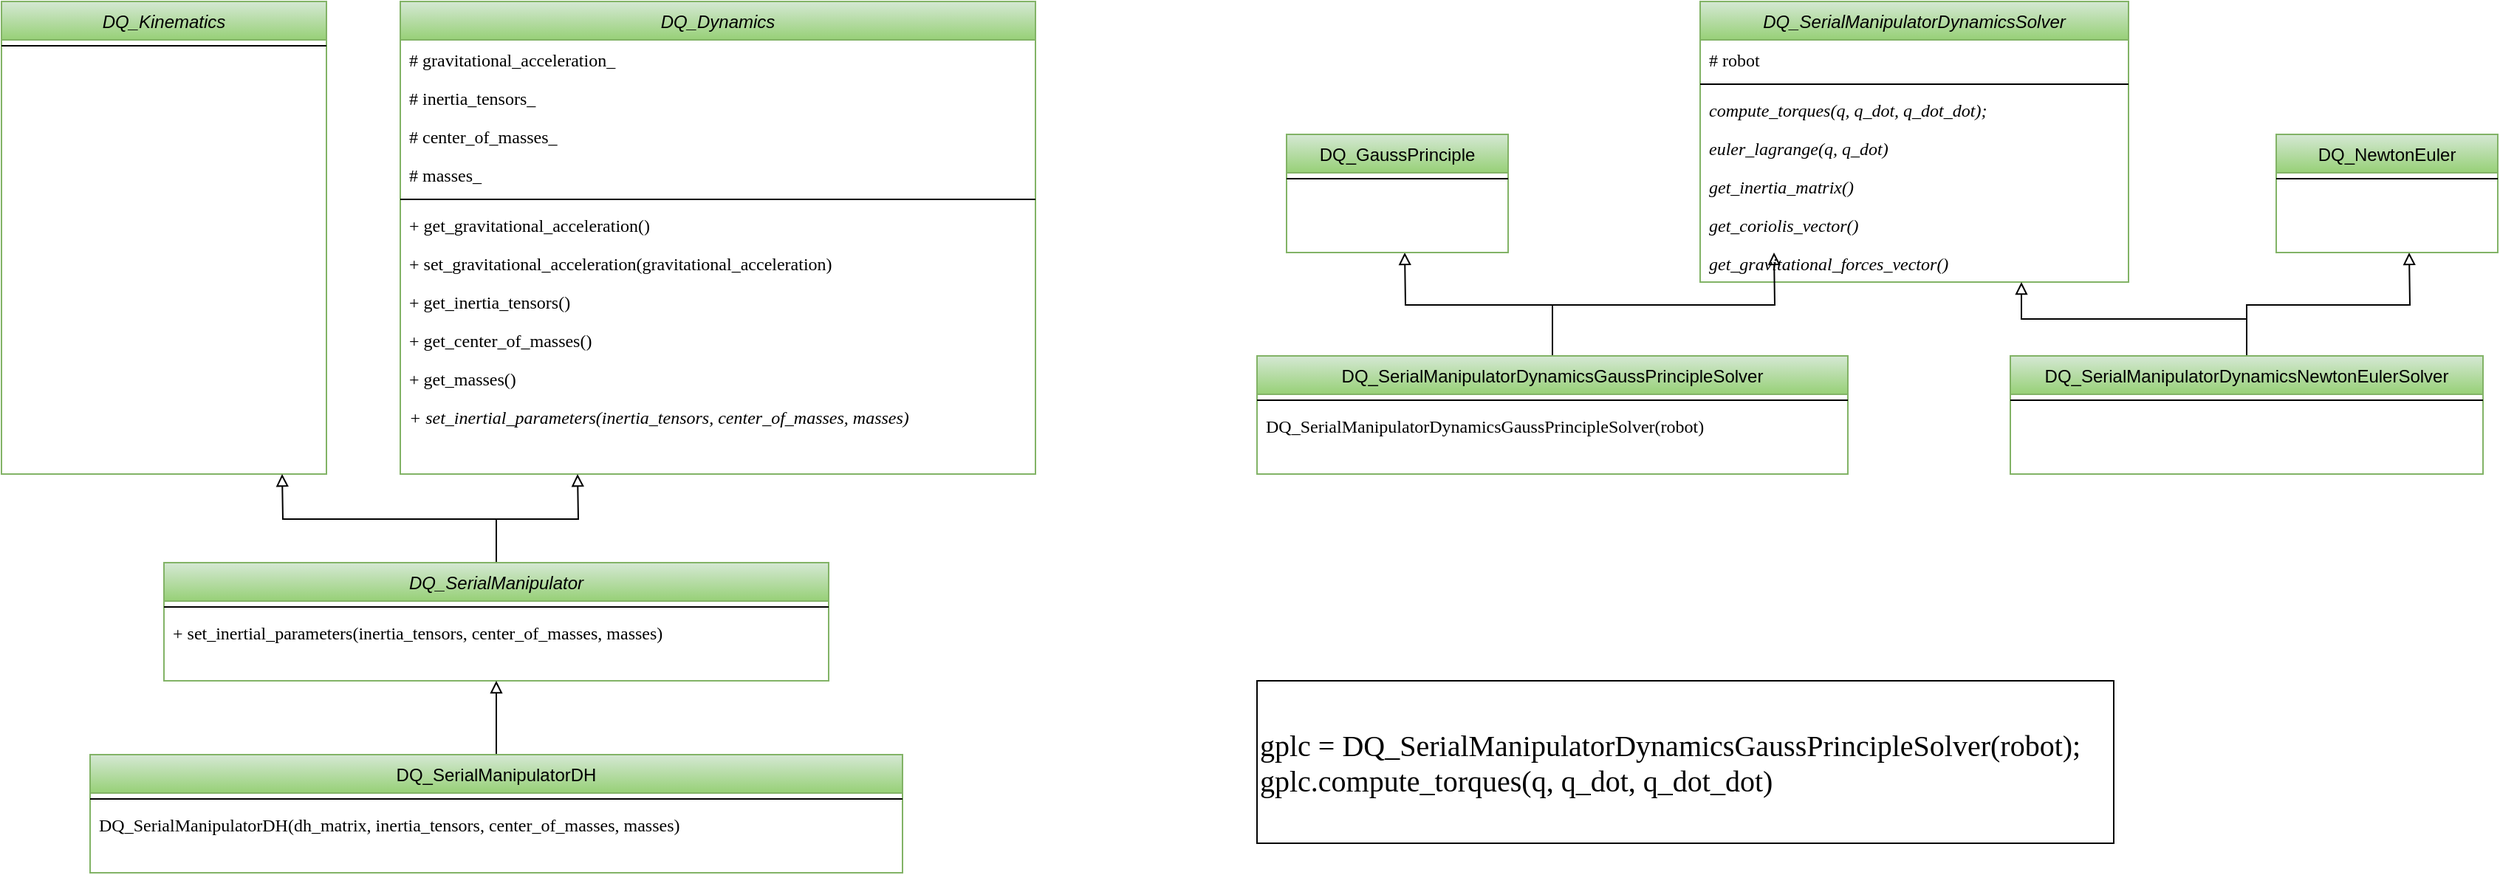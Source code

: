 <mxfile version="26.0.16">
  <diagram name="Page-1" id="CN8KXlb1iRXuwvM5C5oC">
    <mxGraphModel dx="2762" dy="940" grid="1" gridSize="10" guides="1" tooltips="1" connect="1" arrows="1" fold="1" page="1" pageScale="1" pageWidth="850" pageHeight="1100" math="0" shadow="0">
      <root>
        <mxCell id="0" />
        <mxCell id="1" parent="0" />
        <mxCell id="OsBLbfXyoSN7c7r9XEhY-1" value="DQ_SerialManipulatorDynamicsSolver" style="swimlane;fontStyle=2;align=center;verticalAlign=top;childLayout=stackLayout;horizontal=1;startSize=26;horizontalStack=0;resizeParent=1;resizeLast=0;collapsible=1;marginBottom=0;rounded=0;shadow=0;strokeWidth=1;fillColor=#d5e8d4;gradientColor=#97d077;strokeColor=#82b366;" vertex="1" parent="1">
          <mxGeometry x="1000" y="100" width="290" height="190" as="geometry">
            <mxRectangle x="230" y="140" width="160" height="26" as="alternateBounds" />
          </mxGeometry>
        </mxCell>
        <mxCell id="OsBLbfXyoSN7c7r9XEhY-82" value="# robot" style="text;align=left;verticalAlign=top;spacingLeft=4;spacingRight=4;overflow=hidden;rotatable=0;points=[[0,0.5],[1,0.5]];portConstraint=eastwest;fontFamily=Verdana;fontStyle=0;spacingTop=0;" vertex="1" parent="OsBLbfXyoSN7c7r9XEhY-1">
          <mxGeometry y="26" width="290" height="26" as="geometry" />
        </mxCell>
        <mxCell id="OsBLbfXyoSN7c7r9XEhY-2" value="" style="line;html=1;strokeWidth=1;align=left;verticalAlign=middle;spacingTop=-1;spacingLeft=3;spacingRight=3;rotatable=0;labelPosition=right;points=[];portConstraint=eastwest;" vertex="1" parent="OsBLbfXyoSN7c7r9XEhY-1">
          <mxGeometry y="52" width="290" height="8" as="geometry" />
        </mxCell>
        <mxCell id="OsBLbfXyoSN7c7r9XEhY-14" value="compute_torques(q, q_dot, q_dot_dot); &#xa;" style="text;align=left;verticalAlign=top;spacingLeft=4;spacingRight=4;overflow=hidden;rotatable=0;points=[[0,0.5],[1,0.5]];portConstraint=eastwest;fontFamily=Verdana;fontStyle=2;spacingTop=0;" vertex="1" parent="OsBLbfXyoSN7c7r9XEhY-1">
          <mxGeometry y="60" width="290" height="26" as="geometry" />
        </mxCell>
        <mxCell id="OsBLbfXyoSN7c7r9XEhY-15" value="euler_lagrange(q, q_dot)" style="text;align=left;verticalAlign=top;spacingLeft=4;spacingRight=4;overflow=hidden;rotatable=0;points=[[0,0.5],[1,0.5]];portConstraint=eastwest;fontFamily=Verdana;fontStyle=2;spacingTop=0;" vertex="1" parent="OsBLbfXyoSN7c7r9XEhY-1">
          <mxGeometry y="86" width="290" height="26" as="geometry" />
        </mxCell>
        <mxCell id="OsBLbfXyoSN7c7r9XEhY-16" value="get_inertia_matrix()" style="text;align=left;verticalAlign=top;spacingLeft=4;spacingRight=4;overflow=hidden;rotatable=0;points=[[0,0.5],[1,0.5]];portConstraint=eastwest;fontFamily=Verdana;fontStyle=2;spacingTop=0;" vertex="1" parent="OsBLbfXyoSN7c7r9XEhY-1">
          <mxGeometry y="112" width="290" height="26" as="geometry" />
        </mxCell>
        <mxCell id="OsBLbfXyoSN7c7r9XEhY-18" value="get_coriolis_vector()" style="text;align=left;verticalAlign=top;spacingLeft=4;spacingRight=4;overflow=hidden;rotatable=0;points=[[0,0.5],[1,0.5]];portConstraint=eastwest;fontFamily=Verdana;fontStyle=2;spacingTop=0;" vertex="1" parent="OsBLbfXyoSN7c7r9XEhY-1">
          <mxGeometry y="138" width="290" height="26" as="geometry" />
        </mxCell>
        <mxCell id="OsBLbfXyoSN7c7r9XEhY-17" value="get_gravitational_forces_vector()" style="text;align=left;verticalAlign=top;spacingLeft=4;spacingRight=4;overflow=hidden;rotatable=0;points=[[0,0.5],[1,0.5]];portConstraint=eastwest;fontFamily=Verdana;fontStyle=2;spacingTop=0;" vertex="1" parent="OsBLbfXyoSN7c7r9XEhY-1">
          <mxGeometry y="164" width="290" height="26" as="geometry" />
        </mxCell>
        <mxCell id="OsBLbfXyoSN7c7r9XEhY-27" style="edgeStyle=orthogonalEdgeStyle;rounded=0;orthogonalLoop=1;jettySize=auto;html=1;endArrow=block;endFill=0;" edge="1" parent="1" source="OsBLbfXyoSN7c7r9XEhY-20">
          <mxGeometry relative="1" as="geometry">
            <mxPoint x="1050" y="270" as="targetPoint" />
          </mxGeometry>
        </mxCell>
        <mxCell id="OsBLbfXyoSN7c7r9XEhY-33" style="edgeStyle=orthogonalEdgeStyle;rounded=0;orthogonalLoop=1;jettySize=auto;html=1;endArrow=block;endFill=0;" edge="1" parent="1" source="OsBLbfXyoSN7c7r9XEhY-20">
          <mxGeometry relative="1" as="geometry">
            <mxPoint x="800" y="270" as="targetPoint" />
          </mxGeometry>
        </mxCell>
        <mxCell id="OsBLbfXyoSN7c7r9XEhY-20" value="DQ_SerialManipulatorDynamicsGaussPrincipleSolver" style="swimlane;fontStyle=0;align=center;verticalAlign=top;childLayout=stackLayout;horizontal=1;startSize=26;horizontalStack=0;resizeParent=1;resizeLast=0;collapsible=1;marginBottom=0;rounded=0;shadow=0;strokeWidth=1;fillColor=#d5e8d4;gradientColor=#97d077;strokeColor=#82b366;" vertex="1" parent="1">
          <mxGeometry x="700" y="340" width="400" height="80" as="geometry">
            <mxRectangle x="230" y="140" width="160" height="26" as="alternateBounds" />
          </mxGeometry>
        </mxCell>
        <mxCell id="OsBLbfXyoSN7c7r9XEhY-21" value="" style="line;html=1;strokeWidth=1;align=left;verticalAlign=middle;spacingTop=-1;spacingLeft=3;spacingRight=3;rotatable=0;labelPosition=right;points=[];portConstraint=eastwest;" vertex="1" parent="OsBLbfXyoSN7c7r9XEhY-20">
          <mxGeometry y="26" width="400" height="8" as="geometry" />
        </mxCell>
        <mxCell id="OsBLbfXyoSN7c7r9XEhY-81" value="DQ_SerialManipulatorDynamicsGaussPrincipleSolver(robot)" style="text;align=left;verticalAlign=top;spacingLeft=4;spacingRight=4;overflow=hidden;rotatable=0;points=[[0,0.5],[1,0.5]];portConstraint=eastwest;fontFamily=Verdana;fontStyle=0;spacingTop=0;" vertex="1" parent="OsBLbfXyoSN7c7r9XEhY-20">
          <mxGeometry y="34" width="400" height="26" as="geometry" />
        </mxCell>
        <mxCell id="OsBLbfXyoSN7c7r9XEhY-30" style="edgeStyle=orthogonalEdgeStyle;rounded=0;orthogonalLoop=1;jettySize=auto;html=1;entryX=0.75;entryY=1;entryDx=0;entryDy=0;endArrow=block;endFill=0;" edge="1" parent="1" source="OsBLbfXyoSN7c7r9XEhY-28" target="OsBLbfXyoSN7c7r9XEhY-1">
          <mxGeometry relative="1" as="geometry" />
        </mxCell>
        <mxCell id="OsBLbfXyoSN7c7r9XEhY-36" style="edgeStyle=orthogonalEdgeStyle;rounded=0;orthogonalLoop=1;jettySize=auto;html=1;endArrow=block;endFill=0;" edge="1" parent="1" source="OsBLbfXyoSN7c7r9XEhY-28">
          <mxGeometry relative="1" as="geometry">
            <mxPoint x="1480" y="270" as="targetPoint" />
          </mxGeometry>
        </mxCell>
        <mxCell id="OsBLbfXyoSN7c7r9XEhY-28" value="DQ_SerialManipulatorDynamicsNewtonEulerSolver" style="swimlane;fontStyle=0;align=center;verticalAlign=top;childLayout=stackLayout;horizontal=1;startSize=26;horizontalStack=0;resizeParent=1;resizeLast=0;collapsible=1;marginBottom=0;rounded=0;shadow=0;strokeWidth=1;fillColor=#d5e8d4;gradientColor=#97d077;strokeColor=#82b366;" vertex="1" parent="1">
          <mxGeometry x="1210" y="340" width="320" height="80" as="geometry">
            <mxRectangle x="230" y="140" width="160" height="26" as="alternateBounds" />
          </mxGeometry>
        </mxCell>
        <mxCell id="OsBLbfXyoSN7c7r9XEhY-29" value="" style="line;html=1;strokeWidth=1;align=left;verticalAlign=middle;spacingTop=-1;spacingLeft=3;spacingRight=3;rotatable=0;labelPosition=right;points=[];portConstraint=eastwest;" vertex="1" parent="OsBLbfXyoSN7c7r9XEhY-28">
          <mxGeometry y="26" width="320" height="8" as="geometry" />
        </mxCell>
        <mxCell id="OsBLbfXyoSN7c7r9XEhY-31" value="DQ_GaussPrinciple" style="swimlane;fontStyle=0;align=center;verticalAlign=top;childLayout=stackLayout;horizontal=1;startSize=26;horizontalStack=0;resizeParent=1;resizeLast=0;collapsible=1;marginBottom=0;rounded=0;shadow=0;strokeWidth=1;fillColor=#d5e8d4;gradientColor=#97d077;strokeColor=#82b366;" vertex="1" parent="1">
          <mxGeometry x="720" y="190" width="150" height="80" as="geometry">
            <mxRectangle x="230" y="140" width="160" height="26" as="alternateBounds" />
          </mxGeometry>
        </mxCell>
        <mxCell id="OsBLbfXyoSN7c7r9XEhY-32" value="" style="line;html=1;strokeWidth=1;align=left;verticalAlign=middle;spacingTop=-1;spacingLeft=3;spacingRight=3;rotatable=0;labelPosition=right;points=[];portConstraint=eastwest;" vertex="1" parent="OsBLbfXyoSN7c7r9XEhY-31">
          <mxGeometry y="26" width="150" height="8" as="geometry" />
        </mxCell>
        <mxCell id="OsBLbfXyoSN7c7r9XEhY-34" value="DQ_NewtonEuler" style="swimlane;fontStyle=0;align=center;verticalAlign=top;childLayout=stackLayout;horizontal=1;startSize=26;horizontalStack=0;resizeParent=1;resizeLast=0;collapsible=1;marginBottom=0;rounded=0;shadow=0;strokeWidth=1;fillColor=#d5e8d4;gradientColor=#97d077;strokeColor=#82b366;" vertex="1" parent="1">
          <mxGeometry x="1390" y="190" width="150" height="80" as="geometry">
            <mxRectangle x="230" y="140" width="160" height="26" as="alternateBounds" />
          </mxGeometry>
        </mxCell>
        <mxCell id="OsBLbfXyoSN7c7r9XEhY-35" value="" style="line;html=1;strokeWidth=1;align=left;verticalAlign=middle;spacingTop=-1;spacingLeft=3;spacingRight=3;rotatable=0;labelPosition=right;points=[];portConstraint=eastwest;" vertex="1" parent="OsBLbfXyoSN7c7r9XEhY-34">
          <mxGeometry y="26" width="150" height="8" as="geometry" />
        </mxCell>
        <mxCell id="OsBLbfXyoSN7c7r9XEhY-37" value="DQ_Dynamics" style="swimlane;fontStyle=2;align=center;verticalAlign=top;childLayout=stackLayout;horizontal=1;startSize=26;horizontalStack=0;resizeParent=1;resizeLast=0;collapsible=1;marginBottom=0;rounded=0;shadow=0;strokeWidth=1;fillColor=#d5e8d4;gradientColor=#97d077;strokeColor=#82b366;" vertex="1" parent="1">
          <mxGeometry x="120" y="100" width="430" height="320" as="geometry">
            <mxRectangle x="230" y="140" width="160" height="26" as="alternateBounds" />
          </mxGeometry>
        </mxCell>
        <mxCell id="OsBLbfXyoSN7c7r9XEhY-47" value="# gravitational_acceleration_ " style="text;align=left;verticalAlign=top;spacingLeft=4;spacingRight=4;overflow=hidden;rotatable=0;points=[[0,0.5],[1,0.5]];portConstraint=eastwest;fontFamily=Verdana;fontStyle=0;spacingTop=0;" vertex="1" parent="OsBLbfXyoSN7c7r9XEhY-37">
          <mxGeometry y="26" width="430" height="26" as="geometry" />
        </mxCell>
        <mxCell id="OsBLbfXyoSN7c7r9XEhY-48" value="# inertia_tensors_" style="text;align=left;verticalAlign=top;spacingLeft=4;spacingRight=4;overflow=hidden;rotatable=0;points=[[0,0.5],[1,0.5]];portConstraint=eastwest;fontFamily=Verdana;fontStyle=0;spacingTop=0;" vertex="1" parent="OsBLbfXyoSN7c7r9XEhY-37">
          <mxGeometry y="52" width="430" height="26" as="geometry" />
        </mxCell>
        <mxCell id="OsBLbfXyoSN7c7r9XEhY-49" value="# center_of_masses_" style="text;align=left;verticalAlign=top;spacingLeft=4;spacingRight=4;overflow=hidden;rotatable=0;points=[[0,0.5],[1,0.5]];portConstraint=eastwest;fontFamily=Verdana;fontStyle=0;spacingTop=0;" vertex="1" parent="OsBLbfXyoSN7c7r9XEhY-37">
          <mxGeometry y="78" width="430" height="26" as="geometry" />
        </mxCell>
        <mxCell id="OsBLbfXyoSN7c7r9XEhY-50" value="# masses_" style="text;align=left;verticalAlign=top;spacingLeft=4;spacingRight=4;overflow=hidden;rotatable=0;points=[[0,0.5],[1,0.5]];portConstraint=eastwest;fontFamily=Verdana;fontStyle=0;spacingTop=0;" vertex="1" parent="OsBLbfXyoSN7c7r9XEhY-37">
          <mxGeometry y="104" width="430" height="26" as="geometry" />
        </mxCell>
        <mxCell id="OsBLbfXyoSN7c7r9XEhY-38" value="" style="line;html=1;strokeWidth=1;align=left;verticalAlign=middle;spacingTop=-1;spacingLeft=3;spacingRight=3;rotatable=0;labelPosition=right;points=[];portConstraint=eastwest;" vertex="1" parent="OsBLbfXyoSN7c7r9XEhY-37">
          <mxGeometry y="130" width="430" height="8" as="geometry" />
        </mxCell>
        <mxCell id="OsBLbfXyoSN7c7r9XEhY-39" value="+ get_gravitational_acceleration()" style="text;align=left;verticalAlign=top;spacingLeft=4;spacingRight=4;overflow=hidden;rotatable=0;points=[[0,0.5],[1,0.5]];portConstraint=eastwest;fontFamily=Verdana;fontStyle=0;spacingTop=0;" vertex="1" parent="OsBLbfXyoSN7c7r9XEhY-37">
          <mxGeometry y="138" width="430" height="26" as="geometry" />
        </mxCell>
        <mxCell id="OsBLbfXyoSN7c7r9XEhY-40" value="+ set_gravitational_acceleration(gravitational_acceleration)" style="text;align=left;verticalAlign=top;spacingLeft=4;spacingRight=4;overflow=hidden;rotatable=0;points=[[0,0.5],[1,0.5]];portConstraint=eastwest;fontFamily=Verdana;fontStyle=0;spacingTop=0;" vertex="1" parent="OsBLbfXyoSN7c7r9XEhY-37">
          <mxGeometry y="164" width="430" height="26" as="geometry" />
        </mxCell>
        <mxCell id="OsBLbfXyoSN7c7r9XEhY-41" value="+ get_inertia_tensors()" style="text;align=left;verticalAlign=top;spacingLeft=4;spacingRight=4;overflow=hidden;rotatable=0;points=[[0,0.5],[1,0.5]];portConstraint=eastwest;fontFamily=Verdana;fontStyle=0;spacingTop=0;" vertex="1" parent="OsBLbfXyoSN7c7r9XEhY-37">
          <mxGeometry y="190" width="430" height="26" as="geometry" />
        </mxCell>
        <mxCell id="OsBLbfXyoSN7c7r9XEhY-42" value="+ get_center_of_masses()" style="text;align=left;verticalAlign=top;spacingLeft=4;spacingRight=4;overflow=hidden;rotatable=0;points=[[0,0.5],[1,0.5]];portConstraint=eastwest;fontFamily=Verdana;fontStyle=0;spacingTop=0;" vertex="1" parent="OsBLbfXyoSN7c7r9XEhY-37">
          <mxGeometry y="216" width="430" height="26" as="geometry" />
        </mxCell>
        <mxCell id="OsBLbfXyoSN7c7r9XEhY-43" value="+ get_masses()" style="text;align=left;verticalAlign=top;spacingLeft=4;spacingRight=4;overflow=hidden;rotatable=0;points=[[0,0.5],[1,0.5]];portConstraint=eastwest;fontFamily=Verdana;fontStyle=0;spacingTop=0;" vertex="1" parent="OsBLbfXyoSN7c7r9XEhY-37">
          <mxGeometry y="242" width="430" height="26" as="geometry" />
        </mxCell>
        <mxCell id="OsBLbfXyoSN7c7r9XEhY-44" value="+ set_inertial_parameters(inertia_tensors, center_of_masses, masses)" style="text;align=left;verticalAlign=top;spacingLeft=4;spacingRight=4;overflow=hidden;rotatable=0;points=[[0,0.5],[1,0.5]];portConstraint=eastwest;fontFamily=Verdana;fontStyle=2;spacingTop=0;" vertex="1" parent="OsBLbfXyoSN7c7r9XEhY-37">
          <mxGeometry y="268" width="430" height="26" as="geometry" />
        </mxCell>
        <mxCell id="OsBLbfXyoSN7c7r9XEhY-51" value="DQ_Kinematics" style="swimlane;fontStyle=2;align=center;verticalAlign=top;childLayout=stackLayout;horizontal=1;startSize=26;horizontalStack=0;resizeParent=1;resizeLast=0;collapsible=1;marginBottom=0;rounded=0;shadow=0;strokeWidth=1;fillColor=#d5e8d4;gradientColor=#97d077;strokeColor=#82b366;" vertex="1" parent="1">
          <mxGeometry x="-150" y="100" width="220" height="320" as="geometry">
            <mxRectangle x="230" y="140" width="160" height="26" as="alternateBounds" />
          </mxGeometry>
        </mxCell>
        <mxCell id="OsBLbfXyoSN7c7r9XEhY-56" value="" style="line;html=1;strokeWidth=1;align=left;verticalAlign=middle;spacingTop=-1;spacingLeft=3;spacingRight=3;rotatable=0;labelPosition=right;points=[];portConstraint=eastwest;" vertex="1" parent="OsBLbfXyoSN7c7r9XEhY-51">
          <mxGeometry y="26" width="220" height="8" as="geometry" />
        </mxCell>
        <mxCell id="OsBLbfXyoSN7c7r9XEhY-75" style="edgeStyle=orthogonalEdgeStyle;rounded=0;orthogonalLoop=1;jettySize=auto;html=1;endArrow=block;endFill=0;" edge="1" parent="1" source="OsBLbfXyoSN7c7r9XEhY-63">
          <mxGeometry relative="1" as="geometry">
            <mxPoint x="240" y="420" as="targetPoint" />
          </mxGeometry>
        </mxCell>
        <mxCell id="OsBLbfXyoSN7c7r9XEhY-76" style="edgeStyle=orthogonalEdgeStyle;rounded=0;orthogonalLoop=1;jettySize=auto;html=1;endArrow=block;endFill=0;" edge="1" parent="1" source="OsBLbfXyoSN7c7r9XEhY-63">
          <mxGeometry relative="1" as="geometry">
            <mxPoint x="40" y="420" as="targetPoint" />
          </mxGeometry>
        </mxCell>
        <mxCell id="OsBLbfXyoSN7c7r9XEhY-63" value="DQ_SerialManipulator" style="swimlane;fontStyle=2;align=center;verticalAlign=top;childLayout=stackLayout;horizontal=1;startSize=26;horizontalStack=0;resizeParent=1;resizeLast=0;collapsible=1;marginBottom=0;rounded=0;shadow=0;strokeWidth=1;fillColor=#d5e8d4;gradientColor=#97d077;strokeColor=#82b366;" vertex="1" parent="1">
          <mxGeometry x="-40" y="480" width="450" height="80" as="geometry">
            <mxRectangle x="230" y="140" width="160" height="26" as="alternateBounds" />
          </mxGeometry>
        </mxCell>
        <mxCell id="OsBLbfXyoSN7c7r9XEhY-68" value="" style="line;html=1;strokeWidth=1;align=left;verticalAlign=middle;spacingTop=-1;spacingLeft=3;spacingRight=3;rotatable=0;labelPosition=right;points=[];portConstraint=eastwest;" vertex="1" parent="OsBLbfXyoSN7c7r9XEhY-63">
          <mxGeometry y="26" width="450" height="8" as="geometry" />
        </mxCell>
        <mxCell id="OsBLbfXyoSN7c7r9XEhY-74" value="+ set_inertial_parameters(inertia_tensors, center_of_masses, masses)" style="text;align=left;verticalAlign=top;spacingLeft=4;spacingRight=4;overflow=hidden;rotatable=0;points=[[0,0.5],[1,0.5]];portConstraint=eastwest;fontFamily=Verdana;fontStyle=0;spacingTop=0;" vertex="1" parent="OsBLbfXyoSN7c7r9XEhY-63">
          <mxGeometry y="34" width="450" height="26" as="geometry" />
        </mxCell>
        <mxCell id="OsBLbfXyoSN7c7r9XEhY-80" style="edgeStyle=orthogonalEdgeStyle;rounded=0;orthogonalLoop=1;jettySize=auto;html=1;exitX=0.5;exitY=0;exitDx=0;exitDy=0;entryX=0.5;entryY=1;entryDx=0;entryDy=0;endArrow=block;endFill=0;" edge="1" parent="1" source="OsBLbfXyoSN7c7r9XEhY-77" target="OsBLbfXyoSN7c7r9XEhY-63">
          <mxGeometry relative="1" as="geometry" />
        </mxCell>
        <mxCell id="OsBLbfXyoSN7c7r9XEhY-77" value="DQ_SerialManipulatorDH" style="swimlane;fontStyle=0;align=center;verticalAlign=top;childLayout=stackLayout;horizontal=1;startSize=26;horizontalStack=0;resizeParent=1;resizeLast=0;collapsible=1;marginBottom=0;rounded=0;shadow=0;strokeWidth=1;fillColor=#d5e8d4;gradientColor=#97d077;strokeColor=#82b366;" vertex="1" parent="1">
          <mxGeometry x="-90" y="610" width="550" height="80" as="geometry">
            <mxRectangle x="230" y="140" width="160" height="26" as="alternateBounds" />
          </mxGeometry>
        </mxCell>
        <mxCell id="OsBLbfXyoSN7c7r9XEhY-78" value="" style="line;html=1;strokeWidth=1;align=left;verticalAlign=middle;spacingTop=-1;spacingLeft=3;spacingRight=3;rotatable=0;labelPosition=right;points=[];portConstraint=eastwest;" vertex="1" parent="OsBLbfXyoSN7c7r9XEhY-77">
          <mxGeometry y="26" width="550" height="8" as="geometry" />
        </mxCell>
        <mxCell id="OsBLbfXyoSN7c7r9XEhY-79" value="DQ_SerialManipulatorDH(dh_matrix, inertia_tensors, center_of_masses, masses)" style="text;align=left;verticalAlign=top;spacingLeft=4;spacingRight=4;overflow=hidden;rotatable=0;points=[[0,0.5],[1,0.5]];portConstraint=eastwest;fontFamily=Verdana;fontStyle=0;spacingTop=0;" vertex="1" parent="OsBLbfXyoSN7c7r9XEhY-77">
          <mxGeometry y="34" width="550" height="26" as="geometry" />
        </mxCell>
        <mxCell id="OsBLbfXyoSN7c7r9XEhY-84" value="&lt;font face=&quot;Lucida Console&quot; style=&quot;font-size: 20px;&quot;&gt;gplc = DQ_SerialManipulatorDynamicsGaussPrincipleSolver(robot);&lt;/font&gt;&lt;div&gt;&lt;font face=&quot;Lucida Console&quot; style=&quot;font-size: 20px;&quot;&gt;gplc.compute_torques(q, q_dot, q_dot_dot)&lt;/font&gt;&lt;/div&gt;" style="rounded=0;whiteSpace=wrap;html=1;align=left;" vertex="1" parent="1">
          <mxGeometry x="700" y="560" width="580" height="110" as="geometry" />
        </mxCell>
      </root>
    </mxGraphModel>
  </diagram>
</mxfile>
